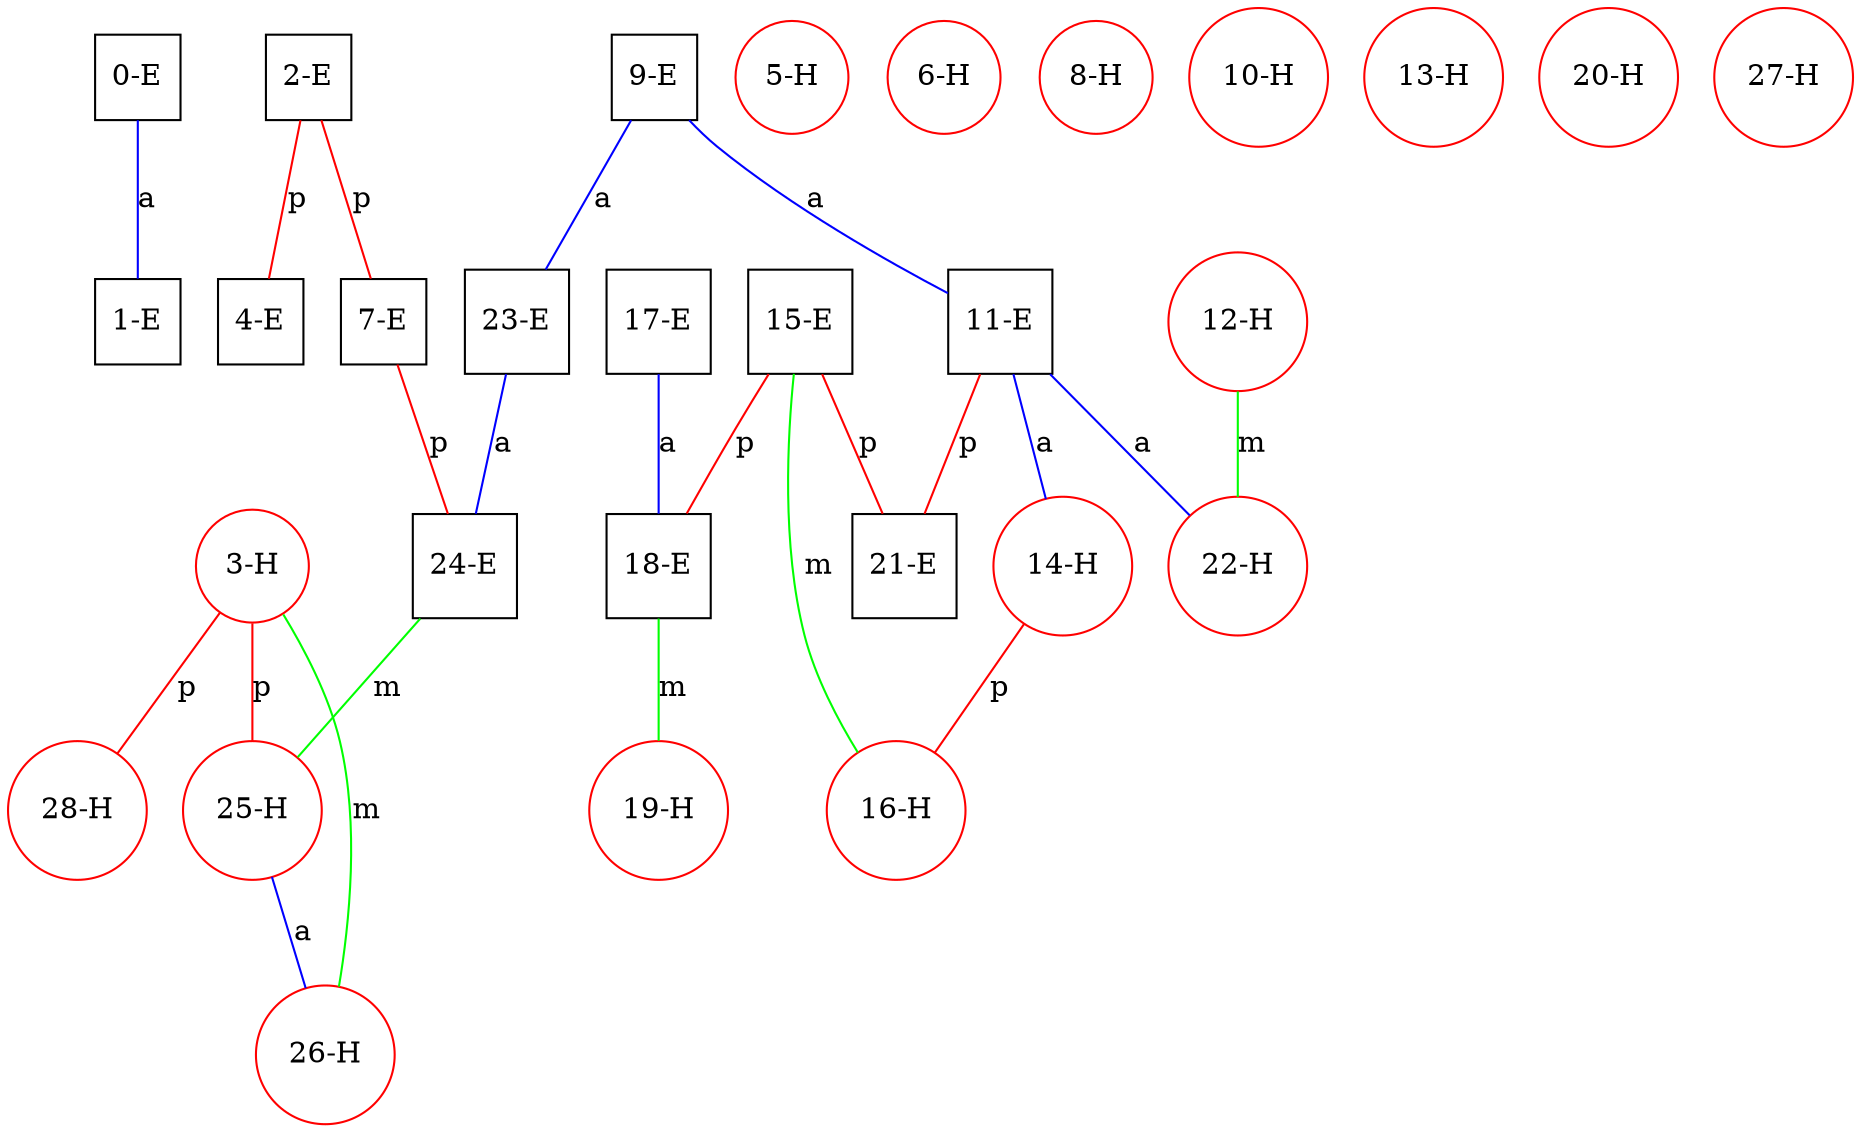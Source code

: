 graph ProteinGraph {
    0 [label="0-E" shape=square color=black];
    1 [label="1-E" shape=square color=black];
    2 [label="2-E" shape=square color=black];
    3 [label="3-H" shape=circle color=red];
    4 [label="4-E" shape=square color=black];
    5 [label="5-H" shape=circle color=red];
    6 [label="6-H" shape=circle color=red];
    7 [label="7-E" shape=square color=black];
    8 [label="8-H" shape=circle color=red];
    9 [label="9-E" shape=square color=black];
    10 [label="10-H" shape=circle color=red];
    11 [label="11-E" shape=square color=black];
    12 [label="12-H" shape=circle color=red];
    13 [label="13-H" shape=circle color=red];
    14 [label="14-H" shape=circle color=red];
    15 [label="15-E" shape=square color=black];
    16 [label="16-H" shape=circle color=red];
    17 [label="17-E" shape=square color=black];
    18 [label="18-E" shape=square color=black];
    19 [label="19-H" shape=circle color=red];
    20 [label="20-H" shape=circle color=red];
    21 [label="21-E" shape=square color=black];
    22 [label="22-H" shape=circle color=red];
    23 [label="23-E" shape=square color=black];
    24 [label="24-E" shape=square color=black];
    25 [label="25-H" shape=circle color=red];
    26 [label="26-H" shape=circle color=red];
    27 [label="27-H" shape=circle color=red];
    28 [label="28-H" shape=circle color=red];
    0 -- 1 [label="a" color=blue];
    2 -- 4 [label="p" color=red];
    2 -- 7 [label="p" color=red];
    3 -- 25 [label="p" color=red];
    3 -- 26 [label="m" color=green];
    3 -- 28 [label="p" color=red];
    7 -- 24 [label="p" color=red];
    9 -- 11 [label="a" color=blue];
    9 -- 23 [label="a" color=blue];
    11 -- 14 [label="a" color=blue];
    11 -- 21 [label="p" color=red];
    11 -- 22 [label="a" color=blue];
    12 -- 22 [label="m" color=green];
    14 -- 16 [label="p" color=red];
    15 -- 16 [label="m" color=green];
    15 -- 18 [label="p" color=red];
    15 -- 21 [label="p" color=red];
    17 -- 18 [label="a" color=blue];
    18 -- 19 [label="m" color=green];
    23 -- 24 [label="a" color=blue];
    24 -- 25 [label="m" color=green];
    25 -- 26 [label="a" color=blue];
}
